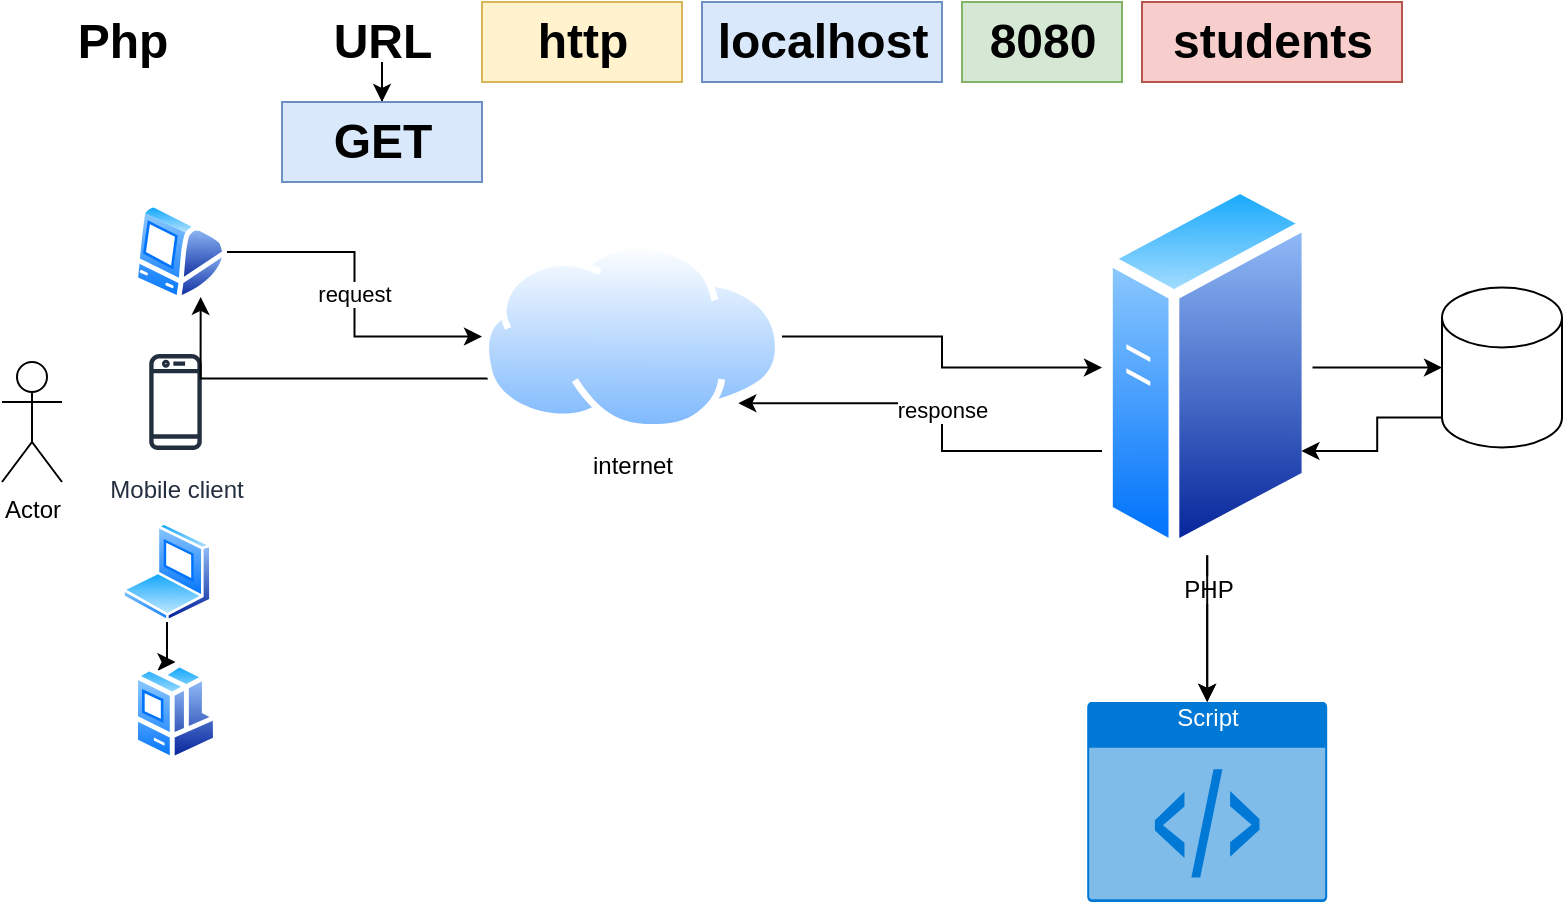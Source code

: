 <mxfile version="24.6.4" type="device" pages="6">
  <diagram name="Pagina-1" id="W2WlsoMzkydaY5UXI9UW">
    <mxGraphModel dx="893" dy="567" grid="1" gridSize="10" guides="1" tooltips="1" connect="1" arrows="1" fold="1" page="1" pageScale="1" pageWidth="827" pageHeight="1169" math="0" shadow="0">
      <root>
        <mxCell id="0" />
        <mxCell id="1" parent="0" />
        <mxCell id="q_Z_n0qWOUpQf6vzp3yS-1" value="Php" style="text;strokeColor=none;fillColor=none;html=1;fontSize=24;fontStyle=1;verticalAlign=middle;align=center;" parent="1" vertex="1">
          <mxGeometry x="20" y="10" width="100" height="40" as="geometry" />
        </mxCell>
        <mxCell id="JJIHgTKQ2a55WgCsAhha-8" value="request" style="edgeStyle=orthogonalEdgeStyle;rounded=0;orthogonalLoop=1;jettySize=auto;html=1;exitX=1;exitY=0.5;exitDx=0;exitDy=0;" parent="1" source="q_Z_n0qWOUpQf6vzp3yS-2" target="JJIHgTKQ2a55WgCsAhha-7" edge="1">
          <mxGeometry relative="1" as="geometry" />
        </mxCell>
        <mxCell id="q_Z_n0qWOUpQf6vzp3yS-2" value="" style="image;aspect=fixed;perimeter=ellipsePerimeter;html=1;align=center;shadow=0;dashed=0;spacingTop=3;image=img/lib/active_directory/mac_client.svg;" parent="1" vertex="1">
          <mxGeometry x="75.5" y="110" width="47" height="50" as="geometry" />
        </mxCell>
        <mxCell id="JJIHgTKQ2a55WgCsAhha-1" value="Mobile client" style="sketch=0;outlineConnect=0;fontColor=#232F3E;gradientColor=none;strokeColor=#232F3E;fillColor=#ffffff;dashed=0;verticalLabelPosition=bottom;verticalAlign=top;align=center;html=1;fontSize=12;fontStyle=0;aspect=fixed;shape=mxgraph.aws4.resourceIcon;resIcon=mxgraph.aws4.mobile_client;" parent="1" vertex="1">
          <mxGeometry x="66.75" y="180" width="60" height="60" as="geometry" />
        </mxCell>
        <mxCell id="T2Y2fOaXwYkm9QYUBsGF-1" value="" style="edgeStyle=orthogonalEdgeStyle;rounded=0;orthogonalLoop=1;jettySize=auto;html=1;" edge="1" parent="1" source="JJIHgTKQ2a55WgCsAhha-2" target="JJIHgTKQ2a55WgCsAhha-3">
          <mxGeometry relative="1" as="geometry" />
        </mxCell>
        <mxCell id="JJIHgTKQ2a55WgCsAhha-2" value="" style="image;aspect=fixed;perimeter=ellipsePerimeter;html=1;align=center;shadow=0;dashed=0;spacingTop=3;image=img/lib/active_directory/laptop_client.svg;" parent="1" vertex="1">
          <mxGeometry x="70" y="270" width="45" height="50" as="geometry" />
        </mxCell>
        <mxCell id="JJIHgTKQ2a55WgCsAhha-3" value="" style="image;aspect=fixed;perimeter=ellipsePerimeter;html=1;align=center;shadow=0;dashed=0;spacingTop=3;image=img/lib/active_directory/workstation_client.svg;" parent="1" vertex="1">
          <mxGeometry x="75.5" y="340" width="42.5" height="50" as="geometry" />
        </mxCell>
        <mxCell id="JJIHgTKQ2a55WgCsAhha-4" value="Actor" style="shape=umlActor;verticalLabelPosition=bottom;verticalAlign=top;html=1;outlineConnect=0;" parent="1" vertex="1">
          <mxGeometry x="10" y="190" width="30" height="60" as="geometry" />
        </mxCell>
        <mxCell id="JJIHgTKQ2a55WgCsAhha-15" value="" style="edgeStyle=orthogonalEdgeStyle;rounded=0;orthogonalLoop=1;jettySize=auto;html=1;" parent="1" source="JJIHgTKQ2a55WgCsAhha-5" target="JJIHgTKQ2a55WgCsAhha-14" edge="1">
          <mxGeometry relative="1" as="geometry" />
        </mxCell>
        <mxCell id="JJIHgTKQ2a55WgCsAhha-5" value="URL" style="text;strokeColor=none;fillColor=none;html=1;fontSize=24;fontStyle=1;verticalAlign=middle;align=center;" parent="1" vertex="1">
          <mxGeometry x="150" y="10" width="100" height="40" as="geometry" />
        </mxCell>
        <mxCell id="JJIHgTKQ2a55WgCsAhha-17" value="" style="edgeStyle=orthogonalEdgeStyle;rounded=0;orthogonalLoop=1;jettySize=auto;html=1;" parent="1" source="JJIHgTKQ2a55WgCsAhha-6" target="JJIHgTKQ2a55WgCsAhha-16" edge="1">
          <mxGeometry relative="1" as="geometry" />
        </mxCell>
        <mxCell id="JJIHgTKQ2a55WgCsAhha-21" value="response" style="edgeStyle=orthogonalEdgeStyle;rounded=0;orthogonalLoop=1;jettySize=auto;html=1;exitX=0;exitY=0.75;exitDx=0;exitDy=0;entryX=1;entryY=1;entryDx=0;entryDy=0;" parent="1" source="JJIHgTKQ2a55WgCsAhha-6" target="JJIHgTKQ2a55WgCsAhha-7" edge="1">
          <mxGeometry relative="1" as="geometry" />
        </mxCell>
        <mxCell id="JJIHgTKQ2a55WgCsAhha-23" value="" style="edgeStyle=orthogonalEdgeStyle;rounded=0;orthogonalLoop=1;jettySize=auto;html=1;" parent="1" source="JJIHgTKQ2a55WgCsAhha-6" target="JJIHgTKQ2a55WgCsAhha-19" edge="1">
          <mxGeometry relative="1" as="geometry" />
        </mxCell>
        <mxCell id="JJIHgTKQ2a55WgCsAhha-6" value="PHP" style="image;aspect=fixed;perimeter=ellipsePerimeter;html=1;align=center;shadow=0;dashed=0;spacingTop=3;image=img/lib/active_directory/generic_server.svg;" parent="1" vertex="1">
          <mxGeometry x="560" y="98.82" width="105.2" height="187.86" as="geometry" />
        </mxCell>
        <mxCell id="JJIHgTKQ2a55WgCsAhha-9" style="edgeStyle=orthogonalEdgeStyle;rounded=0;orthogonalLoop=1;jettySize=auto;html=1;exitX=1;exitY=0.5;exitDx=0;exitDy=0;" parent="1" source="JJIHgTKQ2a55WgCsAhha-7" target="JJIHgTKQ2a55WgCsAhha-6" edge="1">
          <mxGeometry relative="1" as="geometry" />
        </mxCell>
        <mxCell id="JJIHgTKQ2a55WgCsAhha-22" style="edgeStyle=orthogonalEdgeStyle;rounded=0;orthogonalLoop=1;jettySize=auto;html=1;exitX=0;exitY=0.75;exitDx=0;exitDy=0;entryX=0.75;entryY=1;entryDx=0;entryDy=0;" parent="1" source="JJIHgTKQ2a55WgCsAhha-7" target="q_Z_n0qWOUpQf6vzp3yS-2" edge="1">
          <mxGeometry relative="1" as="geometry">
            <Array as="points">
              <mxPoint x="109" y="198" />
            </Array>
          </mxGeometry>
        </mxCell>
        <mxCell id="JJIHgTKQ2a55WgCsAhha-7" value="internet" style="image;aspect=fixed;perimeter=ellipsePerimeter;html=1;align=center;shadow=0;dashed=0;spacingTop=3;image=img/lib/active_directory/internet_cloud.svg;" parent="1" vertex="1">
          <mxGeometry x="250" y="130" width="150" height="94.5" as="geometry" />
        </mxCell>
        <mxCell id="JJIHgTKQ2a55WgCsAhha-10" value="http" style="text;strokeColor=#d6b656;fillColor=#fff2cc;html=1;fontSize=24;fontStyle=1;verticalAlign=middle;align=center;" parent="1" vertex="1">
          <mxGeometry x="250" y="10" width="100" height="40" as="geometry" />
        </mxCell>
        <mxCell id="JJIHgTKQ2a55WgCsAhha-11" value="localhost" style="text;strokeColor=#6c8ebf;fillColor=#dae8fc;html=1;fontSize=24;fontStyle=1;verticalAlign=middle;align=center;" parent="1" vertex="1">
          <mxGeometry x="360" y="10" width="120" height="40" as="geometry" />
        </mxCell>
        <mxCell id="JJIHgTKQ2a55WgCsAhha-12" value="8080" style="text;strokeColor=#82b366;fillColor=#d5e8d4;html=1;fontSize=24;fontStyle=1;verticalAlign=middle;align=center;" parent="1" vertex="1">
          <mxGeometry x="490" y="10" width="80" height="40" as="geometry" />
        </mxCell>
        <mxCell id="JJIHgTKQ2a55WgCsAhha-13" value="students" style="text;strokeColor=#b85450;fillColor=#f8cecc;html=1;fontSize=24;fontStyle=1;verticalAlign=middle;align=center;" parent="1" vertex="1">
          <mxGeometry x="580" y="10" width="130" height="40" as="geometry" />
        </mxCell>
        <mxCell id="JJIHgTKQ2a55WgCsAhha-14" value="GET" style="text;strokeColor=#6c8ebf;fillColor=#dae8fc;html=1;fontSize=24;fontStyle=1;verticalAlign=middle;align=center;" parent="1" vertex="1">
          <mxGeometry x="150" y="60" width="100" height="40" as="geometry" />
        </mxCell>
        <mxCell id="JJIHgTKQ2a55WgCsAhha-18" style="edgeStyle=orthogonalEdgeStyle;rounded=0;orthogonalLoop=1;jettySize=auto;html=1;exitX=0;exitY=1;exitDx=0;exitDy=-15;exitPerimeter=0;entryX=1;entryY=0.75;entryDx=0;entryDy=0;" parent="1" source="JJIHgTKQ2a55WgCsAhha-16" target="JJIHgTKQ2a55WgCsAhha-6" edge="1">
          <mxGeometry relative="1" as="geometry" />
        </mxCell>
        <mxCell id="JJIHgTKQ2a55WgCsAhha-16" value="" style="shape=cylinder3;whiteSpace=wrap;html=1;boundedLbl=1;backgroundOutline=1;size=15;" parent="1" vertex="1">
          <mxGeometry x="730" y="152.75" width="60" height="80" as="geometry" />
        </mxCell>
        <mxCell id="JJIHgTKQ2a55WgCsAhha-19" value="Script" style="html=1;whiteSpace=wrap;strokeColor=none;fillColor=#0079D6;labelPosition=center;verticalLabelPosition=middle;verticalAlign=top;align=center;fontSize=12;outlineConnect=0;spacingTop=-6;fontColor=#FFFFFF;sketch=0;shape=mxgraph.sitemap.script;" parent="1" vertex="1">
          <mxGeometry x="552.6" y="360" width="120" height="100" as="geometry" />
        </mxCell>
        <mxCell id="JJIHgTKQ2a55WgCsAhha-20" style="edgeStyle=orthogonalEdgeStyle;rounded=0;orthogonalLoop=1;jettySize=auto;html=1;exitX=0.5;exitY=1;exitDx=0;exitDy=0;entryX=0.5;entryY=0;entryDx=0;entryDy=0;entryPerimeter=0;" parent="1" source="JJIHgTKQ2a55WgCsAhha-6" target="JJIHgTKQ2a55WgCsAhha-19" edge="1">
          <mxGeometry relative="1" as="geometry" />
        </mxCell>
      </root>
    </mxGraphModel>
  </diagram>
  <diagram id="BW7lw_DXD2i6I40ypj0Y" name="Pagina-2">
    <mxGraphModel dx="1082" dy="567" grid="1" gridSize="10" guides="1" tooltips="1" connect="1" arrows="1" fold="1" page="1" pageScale="1" pageWidth="827" pageHeight="1169" math="0" shadow="0">
      <root>
        <mxCell id="0" />
        <mxCell id="1" parent="0" />
        <mxCell id="0cI7kT1DUNUN-Z2Sh0JF-1" value="" style="rounded=0;whiteSpace=wrap;html=1;" vertex="1" parent="1">
          <mxGeometry x="260" y="90" width="200" height="330" as="geometry" />
        </mxCell>
        <mxCell id="0cI7kT1DUNUN-Z2Sh0JF-2" value="index.php" style="text;strokeColor=none;fillColor=none;html=1;fontSize=24;fontStyle=1;verticalAlign=middle;align=center;" vertex="1" parent="1">
          <mxGeometry x="270" y="50" width="100" height="40" as="geometry" />
        </mxCell>
        <mxCell id="0cI7kT1DUNUN-Z2Sh0JF-3" value="header.php" style="rounded=0;whiteSpace=wrap;html=1;fillColor=#fff2cc;strokeColor=#d6b656;" vertex="1" parent="1">
          <mxGeometry x="270" y="100" width="180" height="60" as="geometry" />
        </mxCell>
        <mxCell id="0cI7kT1DUNUN-Z2Sh0JF-4" value="footer.php" style="rounded=0;whiteSpace=wrap;html=1;fillColor=#f8cecc;strokeColor=#b85450;" vertex="1" parent="1">
          <mxGeometry x="270" y="340" width="180" height="60" as="geometry" />
        </mxCell>
        <mxCell id="0cI7kT1DUNUN-Z2Sh0JF-5" value="menu.php" style="rounded=0;whiteSpace=wrap;html=1;fillColor=#e1d5e7;strokeColor=#9673a6;" vertex="1" parent="1">
          <mxGeometry x="270" y="170" width="180" height="30" as="geometry" />
        </mxCell>
        <mxCell id="0cI7kT1DUNUN-Z2Sh0JF-6" value="content.php" style="rounded=0;whiteSpace=wrap;html=1;fillColor=#d5e8d4;strokeColor=#82b366;" vertex="1" parent="1">
          <mxGeometry x="270" y="210" width="180" height="120" as="geometry" />
        </mxCell>
        <mxCell id="0cI7kT1DUNUN-Z2Sh0JF-7" value="side.php" style="rounded=0;whiteSpace=wrap;html=1;fillColor=#f8cecc;strokeColor=#b85450;" vertex="1" parent="1">
          <mxGeometry x="275" y="220" width="45" height="90" as="geometry" />
        </mxCell>
        <mxCell id="0cI7kT1DUNUN-Z2Sh0JF-8" value="page.php" style="rounded=0;whiteSpace=wrap;html=1;fillColor=#f8cecc;strokeColor=#b85450;" vertex="1" parent="1">
          <mxGeometry x="339" y="220" width="101" height="40" as="geometry" />
        </mxCell>
      </root>
    </mxGraphModel>
  </diagram>
  <diagram id="wkJV-5KEFiPR-qv-nhZo" name="Pagina-3">
    <mxGraphModel dx="893" dy="567" grid="1" gridSize="10" guides="1" tooltips="1" connect="1" arrows="1" fold="1" page="1" pageScale="1" pageWidth="827" pageHeight="1169" math="0" shadow="0">
      <root>
        <mxCell id="0" />
        <mxCell id="1" parent="0" />
        <mxCell id="30kHLgqN8U9FkPlxz_FP-1" value="" style="endArrow=classic;html=1;rounded=0;" edge="1" parent="1">
          <mxGeometry width="50" height="50" relative="1" as="geometry">
            <mxPoint x="200" y="400" as="sourcePoint" />
            <mxPoint x="200" y="80" as="targetPoint" />
          </mxGeometry>
        </mxCell>
        <mxCell id="30kHLgqN8U9FkPlxz_FP-2" value="" style="endArrow=classic;html=1;rounded=0;" edge="1" parent="1">
          <mxGeometry width="50" height="50" relative="1" as="geometry">
            <mxPoint x="160" y="360" as="sourcePoint" />
            <mxPoint x="760" y="360" as="targetPoint" />
          </mxGeometry>
        </mxCell>
        <mxCell id="30kHLgqN8U9FkPlxz_FP-3" value="" style="endArrow=none;html=1;rounded=0;" edge="1" parent="1">
          <mxGeometry width="50" height="50" relative="1" as="geometry">
            <mxPoint x="280" y="320" as="sourcePoint" />
            <mxPoint x="440" y="320" as="targetPoint" />
          </mxGeometry>
        </mxCell>
        <mxCell id="30kHLgqN8U9FkPlxz_FP-5" value="a(2,1)" style="text;html=1;align=center;verticalAlign=middle;whiteSpace=wrap;rounded=0;" vertex="1" parent="1">
          <mxGeometry x="250" y="320" width="60" height="30" as="geometry" />
        </mxCell>
        <mxCell id="30kHLgqN8U9FkPlxz_FP-6" value="b(6,1)" style="text;html=1;align=center;verticalAlign=middle;whiteSpace=wrap;rounded=0;" vertex="1" parent="1">
          <mxGeometry x="414" y="320" width="60" height="30" as="geometry" />
        </mxCell>
        <mxCell id="30kHLgqN8U9FkPlxz_FP-7" value="" style="endArrow=none;html=1;rounded=0;" edge="1" parent="1">
          <mxGeometry width="50" height="50" relative="1" as="geometry">
            <mxPoint x="280" y="320" as="sourcePoint" />
            <mxPoint x="280" y="200" as="targetPoint" />
          </mxGeometry>
        </mxCell>
        <mxCell id="30kHLgqN8U9FkPlxz_FP-8" value="c(2,4)" style="text;html=1;align=center;verticalAlign=middle;whiteSpace=wrap;rounded=0;" vertex="1" parent="1">
          <mxGeometry x="250" y="160" width="60" height="30" as="geometry" />
        </mxCell>
        <mxCell id="30kHLgqN8U9FkPlxz_FP-9" value="" style="endArrow=none;html=1;rounded=0;entryX=0.5;entryY=0;entryDx=0;entryDy=0;" edge="1" parent="1" target="30kHLgqN8U9FkPlxz_FP-6">
          <mxGeometry width="50" height="50" relative="1" as="geometry">
            <mxPoint x="280" y="200" as="sourcePoint" />
            <mxPoint x="440" y="270" as="targetPoint" />
          </mxGeometry>
        </mxCell>
        <mxCell id="30kHLgqN8U9FkPlxz_FP-10" value="" style="whiteSpace=wrap;html=1;aspect=fixed;fillColor=#e1d5e7;strokeColor=#9673a6;" vertex="1" parent="1">
          <mxGeometry x="260" y="400" width="160" height="160" as="geometry" />
        </mxCell>
        <mxCell id="30kHLgqN8U9FkPlxz_FP-11" value="" style="whiteSpace=wrap;html=1;aspect=fixed;fillColor=#dae8fc;strokeColor=#6c8ebf;" vertex="1" parent="1">
          <mxGeometry x="30" y="190" width="120" height="120" as="geometry" />
        </mxCell>
        <mxCell id="30kHLgqN8U9FkPlxz_FP-12" value="" style="whiteSpace=wrap;html=1;aspect=fixed;rotation=36;fillColor=#f8cecc;strokeColor=#b85450;" vertex="1" parent="1">
          <mxGeometry x="474" y="40" width="197.5" height="197.5" as="geometry" />
        </mxCell>
      </root>
    </mxGraphModel>
  </diagram>
  <diagram id="dFqT27IzGZBl-jmFceq1" name="Pagina-4">
    <mxGraphModel dx="1257" dy="789" grid="1" gridSize="10" guides="1" tooltips="1" connect="1" arrows="1" fold="1" page="1" pageScale="1" pageWidth="827" pageHeight="1169" math="0" shadow="0">
      <root>
        <mxCell id="0" />
        <mxCell id="1" parent="0" />
        <mxCell id="l64H7E4E-xwvf3J5wdEs-1" value="" style="shape=cylinder3;whiteSpace=wrap;html=1;boundedLbl=1;backgroundOutline=1;size=15;" vertex="1" parent="1">
          <mxGeometry x="50" y="30" width="60" height="80" as="geometry" />
        </mxCell>
        <mxCell id="l64H7E4E-xwvf3J5wdEs-2" value="canzoni" style="shape=table;startSize=30;container=1;collapsible=1;childLayout=tableLayout;fixedRows=1;rowLines=0;fontStyle=1;align=center;resizeLast=1;html=1;" vertex="1" parent="1">
          <mxGeometry x="10" y="140" width="140" height="120" as="geometry" />
        </mxCell>
        <mxCell id="l64H7E4E-xwvf3J5wdEs-3" value="" style="shape=tableRow;horizontal=0;startSize=0;swimlaneHead=0;swimlaneBody=0;fillColor=none;collapsible=0;dropTarget=0;points=[[0,0.5],[1,0.5]];portConstraint=eastwest;top=0;left=0;right=0;bottom=1;" vertex="1" parent="l64H7E4E-xwvf3J5wdEs-2">
          <mxGeometry y="30" width="140" height="30" as="geometry" />
        </mxCell>
        <mxCell id="l64H7E4E-xwvf3J5wdEs-4" value="PK" style="shape=partialRectangle;connectable=0;fillColor=none;top=0;left=0;bottom=0;right=0;fontStyle=1;overflow=hidden;whiteSpace=wrap;html=1;" vertex="1" parent="l64H7E4E-xwvf3J5wdEs-3">
          <mxGeometry width="30" height="30" as="geometry">
            <mxRectangle width="30" height="30" as="alternateBounds" />
          </mxGeometry>
        </mxCell>
        <mxCell id="l64H7E4E-xwvf3J5wdEs-5" value="id" style="shape=partialRectangle;connectable=0;fillColor=none;top=0;left=0;bottom=0;right=0;align=left;spacingLeft=6;fontStyle=5;overflow=hidden;whiteSpace=wrap;html=1;" vertex="1" parent="l64H7E4E-xwvf3J5wdEs-3">
          <mxGeometry x="30" width="110" height="30" as="geometry">
            <mxRectangle width="110" height="30" as="alternateBounds" />
          </mxGeometry>
        </mxCell>
        <mxCell id="l64H7E4E-xwvf3J5wdEs-6" value="" style="shape=tableRow;horizontal=0;startSize=0;swimlaneHead=0;swimlaneBody=0;fillColor=none;collapsible=0;dropTarget=0;points=[[0,0.5],[1,0.5]];portConstraint=eastwest;top=0;left=0;right=0;bottom=0;" vertex="1" parent="l64H7E4E-xwvf3J5wdEs-2">
          <mxGeometry y="60" width="140" height="30" as="geometry" />
        </mxCell>
        <mxCell id="l64H7E4E-xwvf3J5wdEs-7" value="" style="shape=partialRectangle;connectable=0;fillColor=none;top=0;left=0;bottom=0;right=0;editable=1;overflow=hidden;whiteSpace=wrap;html=1;" vertex="1" parent="l64H7E4E-xwvf3J5wdEs-6">
          <mxGeometry width="30" height="30" as="geometry">
            <mxRectangle width="30" height="30" as="alternateBounds" />
          </mxGeometry>
        </mxCell>
        <mxCell id="l64H7E4E-xwvf3J5wdEs-8" value="titolo" style="shape=partialRectangle;connectable=0;fillColor=none;top=0;left=0;bottom=0;right=0;align=left;spacingLeft=6;overflow=hidden;whiteSpace=wrap;html=1;" vertex="1" parent="l64H7E4E-xwvf3J5wdEs-6">
          <mxGeometry x="30" width="110" height="30" as="geometry">
            <mxRectangle width="110" height="30" as="alternateBounds" />
          </mxGeometry>
        </mxCell>
        <mxCell id="l64H7E4E-xwvf3J5wdEs-9" value="" style="shape=tableRow;horizontal=0;startSize=0;swimlaneHead=0;swimlaneBody=0;fillColor=none;collapsible=0;dropTarget=0;points=[[0,0.5],[1,0.5]];portConstraint=eastwest;top=0;left=0;right=0;bottom=0;" vertex="1" parent="l64H7E4E-xwvf3J5wdEs-2">
          <mxGeometry y="90" width="140" height="30" as="geometry" />
        </mxCell>
        <mxCell id="l64H7E4E-xwvf3J5wdEs-10" value="" style="shape=partialRectangle;connectable=0;fillColor=none;top=0;left=0;bottom=0;right=0;editable=1;overflow=hidden;whiteSpace=wrap;html=1;" vertex="1" parent="l64H7E4E-xwvf3J5wdEs-9">
          <mxGeometry width="30" height="30" as="geometry">
            <mxRectangle width="30" height="30" as="alternateBounds" />
          </mxGeometry>
        </mxCell>
        <mxCell id="l64H7E4E-xwvf3J5wdEs-11" value="cantante" style="shape=partialRectangle;connectable=0;fillColor=none;top=0;left=0;bottom=0;right=0;align=left;spacingLeft=6;overflow=hidden;whiteSpace=wrap;html=1;" vertex="1" parent="l64H7E4E-xwvf3J5wdEs-9">
          <mxGeometry x="30" width="110" height="30" as="geometry">
            <mxRectangle width="110" height="30" as="alternateBounds" />
          </mxGeometry>
        </mxCell>
        <mxCell id="l64H7E4E-xwvf3J5wdEs-15" value="canzoni.csv" style="whiteSpace=wrap;html=1;shape=mxgraph.basic.document" vertex="1" parent="1">
          <mxGeometry x="30" y="320" width="100" height="100" as="geometry" />
        </mxCell>
        <mxCell id="l64H7E4E-xwvf3J5wdEs-20" style="edgeStyle=orthogonalEdgeStyle;rounded=0;orthogonalLoop=1;jettySize=auto;html=1;exitX=0;exitY=0.5;exitDx=0;exitDy=0;exitPerimeter=0;" edge="1" parent="1" source="l64H7E4E-xwvf3J5wdEs-18" target="l64H7E4E-xwvf3J5wdEs-1">
          <mxGeometry relative="1" as="geometry" />
        </mxCell>
        <mxCell id="l64H7E4E-xwvf3J5wdEs-18" value="" style="outlineConnect=0;dashed=0;verticalLabelPosition=bottom;verticalAlign=top;align=center;html=1;shape=mxgraph.aws3.piop;fillColor=#2E73B8;gradientColor=none;" vertex="1" parent="1">
          <mxGeometry x="360" y="38.5" width="60" height="63" as="geometry" />
        </mxCell>
        <mxCell id="l64H7E4E-xwvf3J5wdEs-21" style="edgeStyle=orthogonalEdgeStyle;rounded=0;orthogonalLoop=1;jettySize=auto;html=1;exitX=0.05;exitY=0.95;exitDx=0;exitDy=0;exitPerimeter=0;entryX=1;entryY=0.5;entryDx=0;entryDy=0;entryPerimeter=0;" edge="1" parent="1" source="l64H7E4E-xwvf3J5wdEs-18" target="l64H7E4E-xwvf3J5wdEs-15">
          <mxGeometry relative="1" as="geometry" />
        </mxCell>
        <mxCell id="l64H7E4E-xwvf3J5wdEs-22" value="data model" style="text;html=1;align=center;verticalAlign=middle;whiteSpace=wrap;rounded=0;fillColor=#f8cecc;strokeColor=#b85450;" vertex="1" parent="1">
          <mxGeometry x="40" y="460" width="80" height="30" as="geometry" />
        </mxCell>
        <mxCell id="l64H7E4E-xwvf3J5wdEs-23" value="Canzone" style="swimlane;fontStyle=1;align=center;verticalAlign=top;childLayout=stackLayout;horizontal=1;startSize=26;horizontalStack=0;resizeParent=1;resizeParentMax=0;resizeLast=0;collapsible=1;marginBottom=0;whiteSpace=wrap;html=1;" vertex="1" parent="1">
          <mxGeometry x="300" y="136" width="160" height="138" as="geometry" />
        </mxCell>
        <mxCell id="l64H7E4E-xwvf3J5wdEs-24" value="- id: int" style="text;strokeColor=none;fillColor=none;align=left;verticalAlign=top;spacingLeft=4;spacingRight=4;overflow=hidden;rotatable=0;points=[[0,0.5],[1,0.5]];portConstraint=eastwest;whiteSpace=wrap;html=1;" vertex="1" parent="l64H7E4E-xwvf3J5wdEs-23">
          <mxGeometry y="26" width="160" height="26" as="geometry" />
        </mxCell>
        <mxCell id="l64H7E4E-xwvf3J5wdEs-29" value="- titolo: String" style="text;strokeColor=none;fillColor=none;align=left;verticalAlign=top;spacingLeft=4;spacingRight=4;overflow=hidden;rotatable=0;points=[[0,0.5],[1,0.5]];portConstraint=eastwest;whiteSpace=wrap;html=1;" vertex="1" parent="l64H7E4E-xwvf3J5wdEs-23">
          <mxGeometry y="52" width="160" height="26" as="geometry" />
        </mxCell>
        <mxCell id="l64H7E4E-xwvf3J5wdEs-28" value="- cantante: String" style="text;strokeColor=none;fillColor=none;align=left;verticalAlign=top;spacingLeft=4;spacingRight=4;overflow=hidden;rotatable=0;points=[[0,0.5],[1,0.5]];portConstraint=eastwest;whiteSpace=wrap;html=1;" vertex="1" parent="l64H7E4E-xwvf3J5wdEs-23">
          <mxGeometry y="78" width="160" height="26" as="geometry" />
        </mxCell>
        <mxCell id="l64H7E4E-xwvf3J5wdEs-25" value="" style="line;strokeWidth=1;fillColor=none;align=left;verticalAlign=middle;spacingTop=-1;spacingLeft=3;spacingRight=3;rotatable=0;labelPosition=right;points=[];portConstraint=eastwest;strokeColor=inherit;" vertex="1" parent="l64H7E4E-xwvf3J5wdEs-23">
          <mxGeometry y="104" width="160" height="8" as="geometry" />
        </mxCell>
        <mxCell id="l64H7E4E-xwvf3J5wdEs-26" value="+ getters, setters, toString" style="text;strokeColor=none;fillColor=none;align=left;verticalAlign=top;spacingLeft=4;spacingRight=4;overflow=hidden;rotatable=0;points=[[0,0.5],[1,0.5]];portConstraint=eastwest;whiteSpace=wrap;html=1;" vertex="1" parent="l64H7E4E-xwvf3J5wdEs-23">
          <mxGeometry y="112" width="160" height="26" as="geometry" />
        </mxCell>
        <mxCell id="l64H7E4E-xwvf3J5wdEs-30" style="edgeStyle=orthogonalEdgeStyle;rounded=0;orthogonalLoop=1;jettySize=auto;html=1;exitX=1;exitY=0.5;exitDx=0;exitDy=0;entryX=0.025;entryY=-0.115;entryDx=0;entryDy=0;entryPerimeter=0;startArrow=classic;startFill=1;" edge="1" parent="1" source="l64H7E4E-xwvf3J5wdEs-3" target="l64H7E4E-xwvf3J5wdEs-29">
          <mxGeometry relative="1" as="geometry" />
        </mxCell>
        <mxCell id="l64H7E4E-xwvf3J5wdEs-31" value="" style="endArrow=none;dashed=1;html=1;dashPattern=1 3;strokeWidth=2;rounded=0;" edge="1" parent="1">
          <mxGeometry width="50" height="50" relative="1" as="geometry">
            <mxPoint x="200" y="500" as="sourcePoint" />
            <mxPoint x="200" y="30" as="targetPoint" />
          </mxGeometry>
        </mxCell>
        <mxCell id="l64H7E4E-xwvf3J5wdEs-32" value="" style="endArrow=none;dashed=1;html=1;dashPattern=1 3;strokeWidth=2;rounded=0;" edge="1" parent="1">
          <mxGeometry width="50" height="50" relative="1" as="geometry">
            <mxPoint x="490" y="500" as="sourcePoint" />
            <mxPoint x="490" y="30" as="targetPoint" />
          </mxGeometry>
        </mxCell>
        <mxCell id="l64H7E4E-xwvf3J5wdEs-33" value="CanzoneController" style="swimlane;fontStyle=1;align=center;verticalAlign=top;childLayout=stackLayout;horizontal=1;startSize=26;horizontalStack=0;resizeParent=1;resizeParentMax=0;resizeLast=0;collapsible=1;marginBottom=0;whiteSpace=wrap;html=1;" vertex="1" parent="1">
          <mxGeometry x="530" y="156" width="280" height="164" as="geometry" />
        </mxCell>
        <mxCell id="l64H7E4E-xwvf3J5wdEs-34" value="- canzoni: Canzone[]" style="text;strokeColor=none;fillColor=none;align=left;verticalAlign=top;spacingLeft=4;spacingRight=4;overflow=hidden;rotatable=0;points=[[0,0.5],[1,0.5]];portConstraint=eastwest;whiteSpace=wrap;html=1;" vertex="1" parent="l64H7E4E-xwvf3J5wdEs-33">
          <mxGeometry y="26" width="280" height="26" as="geometry" />
        </mxCell>
        <mxCell id="l64H7E4E-xwvf3J5wdEs-37" value="" style="line;strokeWidth=1;fillColor=none;align=left;verticalAlign=middle;spacingTop=-1;spacingLeft=3;spacingRight=3;rotatable=0;labelPosition=right;points=[];portConstraint=eastwest;strokeColor=inherit;" vertex="1" parent="l64H7E4E-xwvf3J5wdEs-33">
          <mxGeometry y="52" width="280" height="8" as="geometry" />
        </mxCell>
        <mxCell id="l64H7E4E-xwvf3J5wdEs-38" value="+ addCanzone(Canzone): void" style="text;strokeColor=none;fillColor=none;align=left;verticalAlign=top;spacingLeft=4;spacingRight=4;overflow=hidden;rotatable=0;points=[[0,0.5],[1,0.5]];portConstraint=eastwest;whiteSpace=wrap;html=1;" vertex="1" parent="l64H7E4E-xwvf3J5wdEs-33">
          <mxGeometry y="60" width="280" height="26" as="geometry" />
        </mxCell>
        <mxCell id="l64H7E4E-xwvf3J5wdEs-40" value="+ getCanzoni(): Canzone[]" style="text;strokeColor=none;fillColor=none;align=left;verticalAlign=top;spacingLeft=4;spacingRight=4;overflow=hidden;rotatable=0;points=[[0,0.5],[1,0.5]];portConstraint=eastwest;whiteSpace=wrap;html=1;" vertex="1" parent="l64H7E4E-xwvf3J5wdEs-33">
          <mxGeometry y="86" width="280" height="26" as="geometry" />
        </mxCell>
        <mxCell id="l64H7E4E-xwvf3J5wdEs-41" value="+ getCanzoneById(int id): Canzone" style="text;strokeColor=none;fillColor=none;align=left;verticalAlign=top;spacingLeft=4;spacingRight=4;overflow=hidden;rotatable=0;points=[[0,0.5],[1,0.5]];portConstraint=eastwest;whiteSpace=wrap;html=1;" vertex="1" parent="l64H7E4E-xwvf3J5wdEs-33">
          <mxGeometry y="112" width="280" height="26" as="geometry" />
        </mxCell>
        <mxCell id="l64H7E4E-xwvf3J5wdEs-42" value="+ getCanzoneByCantante(String): Canzone[]" style="text;strokeColor=none;fillColor=none;align=left;verticalAlign=top;spacingLeft=4;spacingRight=4;overflow=hidden;rotatable=0;points=[[0,0.5],[1,0.5]];portConstraint=eastwest;whiteSpace=wrap;html=1;" vertex="1" parent="l64H7E4E-xwvf3J5wdEs-33">
          <mxGeometry y="138" width="280" height="26" as="geometry" />
        </mxCell>
        <mxCell id="l64H7E4E-xwvf3J5wdEs-39" style="edgeStyle=orthogonalEdgeStyle;rounded=0;orthogonalLoop=1;jettySize=auto;html=1;exitX=1;exitY=0.5;exitDx=0;exitDy=0;entryX=0;entryY=0.5;entryDx=0;entryDy=0;endArrow=diamond;endFill=0;" edge="1" parent="1" source="l64H7E4E-xwvf3J5wdEs-29" target="l64H7E4E-xwvf3J5wdEs-34">
          <mxGeometry relative="1" as="geometry" />
        </mxCell>
        <mxCell id="l64H7E4E-xwvf3J5wdEs-44" value="" style="strokeWidth=1;shadow=0;dashed=0;align=center;html=1;shape=mxgraph.mockup.containers.browserWindow;rSize=0;strokeColor=#666666;strokeColor2=#008cff;strokeColor3=#c4c4c4;mainText=,;recursiveResize=0;" vertex="1" parent="1">
          <mxGeometry x="430" y="640" width="355" height="240" as="geometry" />
        </mxCell>
        <mxCell id="l64H7E4E-xwvf3J5wdEs-45" value="Page 1" style="strokeWidth=1;shadow=0;dashed=0;align=center;html=1;shape=mxgraph.mockup.containers.anchor;fontSize=17;fontColor=#666666;align=left;whiteSpace=wrap;" vertex="1" parent="l64H7E4E-xwvf3J5wdEs-44">
          <mxGeometry x="60" y="12" width="110" height="26" as="geometry" />
        </mxCell>
        <mxCell id="l64H7E4E-xwvf3J5wdEs-46" value="https://www.draw.io" style="strokeWidth=1;shadow=0;dashed=0;align=center;html=1;shape=mxgraph.mockup.containers.anchor;rSize=0;fontSize=17;fontColor=#666666;align=left;" vertex="1" parent="l64H7E4E-xwvf3J5wdEs-44">
          <mxGeometry x="130" y="60" width="250" height="26" as="geometry" />
        </mxCell>
        <mxCell id="l64H7E4E-xwvf3J5wdEs-47" value="Tutte le canzoni" style="html=1;shadow=0;dashed=0;shape=mxgraph.bootstrap.rrect;rSize=5;strokeColor=none;strokeWidth=1;fillColor=#0085FC;fontColor=#FFFFFF;whiteSpace=wrap;align=center;verticalAlign=middle;spacingLeft=0;fontStyle=0;fontSize=16;spacing=5;" vertex="1" parent="l64H7E4E-xwvf3J5wdEs-44">
          <mxGeometry x="10" y="120" width="170" height="40" as="geometry" />
        </mxCell>
        <mxCell id="l64H7E4E-xwvf3J5wdEs-48" value="" style="image;aspect=fixed;perimeter=ellipsePerimeter;html=1;align=center;shadow=0;dashed=0;spacingTop=3;image=img/lib/active_directory/laptop_client.svg;" vertex="1" parent="1">
          <mxGeometry x="110" y="640" width="189" height="210" as="geometry" />
        </mxCell>
        <mxCell id="l64H7E4E-xwvf3J5wdEs-49" style="edgeStyle=orthogonalEdgeStyle;rounded=0;orthogonalLoop=1;jettySize=auto;html=1;exitX=1;exitY=0.5;exitDx=0;exitDy=0;entryX=0.001;entryY=0.432;entryDx=0;entryDy=0;entryPerimeter=0;" edge="1" parent="1" source="l64H7E4E-xwvf3J5wdEs-48" target="l64H7E4E-xwvf3J5wdEs-44">
          <mxGeometry relative="1" as="geometry" />
        </mxCell>
        <mxCell id="l64H7E4E-xwvf3J5wdEs-51" style="edgeStyle=orthogonalEdgeStyle;rounded=0;orthogonalLoop=1;jettySize=auto;html=1;exitX=0.75;exitY=1;exitDx=0;exitDy=0;startArrow=classic;startFill=1;" edge="1" parent="1" source="l64H7E4E-xwvf3J5wdEs-50" target="l64H7E4E-xwvf3J5wdEs-44">
          <mxGeometry relative="1" as="geometry" />
        </mxCell>
        <mxCell id="l64H7E4E-xwvf3J5wdEs-50" value="" style="image;aspect=fixed;perimeter=ellipsePerimeter;html=1;align=center;shadow=0;dashed=0;spacingTop=3;image=img/lib/active_directory/generic_server.svg;" vertex="1" parent="1">
          <mxGeometry x="320" y="420" width="88" height="157.14" as="geometry" />
        </mxCell>
        <mxCell id="l64H7E4E-xwvf3J5wdEs-52" value="" style="strokeWidth=1;shadow=0;dashed=0;align=center;html=1;shape=mxgraph.mockup.containers.browserWindow;rSize=0;strokeColor=#666666;strokeColor2=#008cff;strokeColor3=#c4c4c4;mainText=,;recursiveResize=0;" vertex="1" parent="1">
          <mxGeometry x="430" y="920" width="355" height="300" as="geometry" />
        </mxCell>
        <mxCell id="l64H7E4E-xwvf3J5wdEs-53" value="Page 1" style="strokeWidth=1;shadow=0;dashed=0;align=center;html=1;shape=mxgraph.mockup.containers.anchor;fontSize=17;fontColor=#666666;align=left;whiteSpace=wrap;" vertex="1" parent="l64H7E4E-xwvf3J5wdEs-52">
          <mxGeometry x="60" y="12" width="110" height="26" as="geometry" />
        </mxCell>
        <mxCell id="l64H7E4E-xwvf3J5wdEs-54" value="https://www.draw.io" style="strokeWidth=1;shadow=0;dashed=0;align=center;html=1;shape=mxgraph.mockup.containers.anchor;rSize=0;fontSize=17;fontColor=#666666;align=left;" vertex="1" parent="l64H7E4E-xwvf3J5wdEs-52">
          <mxGeometry x="130" y="60" width="250" height="26" as="geometry" />
        </mxCell>
        <mxCell id="l64H7E4E-xwvf3J5wdEs-56" value="Assets" style="childLayout=tableLayout;recursiveResize=0;strokeColor=#98bf21;fillColor=#A7C942;shadow=1;" vertex="1" parent="l64H7E4E-xwvf3J5wdEs-52">
          <mxGeometry x="37.5" y="120" width="280" height="160" as="geometry" />
        </mxCell>
        <mxCell id="l64H7E4E-xwvf3J5wdEs-57" style="shape=tableRow;horizontal=0;startSize=0;swimlaneHead=0;swimlaneBody=0;top=0;left=0;bottom=0;right=0;dropTarget=0;collapsible=0;recursiveResize=0;expand=0;fontStyle=0;strokeColor=inherit;fillColor=#ffffff;" vertex="1" parent="l64H7E4E-xwvf3J5wdEs-56">
          <mxGeometry width="280" height="33" as="geometry" />
        </mxCell>
        <mxCell id="l64H7E4E-xwvf3J5wdEs-58" value="Title 1" style="connectable=0;recursiveResize=0;strokeColor=inherit;fillColor=#A7C942;align=center;fontStyle=1;fontColor=#FFFFFF;html=1;" vertex="1" parent="l64H7E4E-xwvf3J5wdEs-57">
          <mxGeometry width="93" height="33" as="geometry">
            <mxRectangle width="93" height="33" as="alternateBounds" />
          </mxGeometry>
        </mxCell>
        <mxCell id="l64H7E4E-xwvf3J5wdEs-59" value="Title 2" style="connectable=0;recursiveResize=0;strokeColor=inherit;fillColor=#A7C942;align=center;fontStyle=1;fontColor=#FFFFFF;html=1;" vertex="1" parent="l64H7E4E-xwvf3J5wdEs-57">
          <mxGeometry x="93" width="94" height="33" as="geometry">
            <mxRectangle width="94" height="33" as="alternateBounds" />
          </mxGeometry>
        </mxCell>
        <mxCell id="l64H7E4E-xwvf3J5wdEs-60" value="Title 3" style="connectable=0;recursiveResize=0;strokeColor=inherit;fillColor=#A7C942;align=center;fontStyle=1;fontColor=#FFFFFF;html=1;" vertex="1" parent="l64H7E4E-xwvf3J5wdEs-57">
          <mxGeometry x="187" width="93" height="33" as="geometry">
            <mxRectangle width="93" height="33" as="alternateBounds" />
          </mxGeometry>
        </mxCell>
        <mxCell id="l64H7E4E-xwvf3J5wdEs-61" value="" style="shape=tableRow;horizontal=0;startSize=0;swimlaneHead=0;swimlaneBody=0;top=0;left=0;bottom=0;right=0;dropTarget=0;collapsible=0;recursiveResize=0;expand=0;fontStyle=0;strokeColor=inherit;fillColor=#ffffff;" vertex="1" parent="l64H7E4E-xwvf3J5wdEs-56">
          <mxGeometry y="33" width="280" height="32" as="geometry" />
        </mxCell>
        <mxCell id="l64H7E4E-xwvf3J5wdEs-62" value="Value 1" style="connectable=0;recursiveResize=0;strokeColor=inherit;fillColor=inherit;align=center;whiteSpace=wrap;html=1;" vertex="1" parent="l64H7E4E-xwvf3J5wdEs-61">
          <mxGeometry width="93" height="32" as="geometry">
            <mxRectangle width="93" height="32" as="alternateBounds" />
          </mxGeometry>
        </mxCell>
        <mxCell id="l64H7E4E-xwvf3J5wdEs-63" value="Value 2" style="connectable=0;recursiveResize=0;strokeColor=inherit;fillColor=inherit;align=center;whiteSpace=wrap;html=1;" vertex="1" parent="l64H7E4E-xwvf3J5wdEs-61">
          <mxGeometry x="93" width="94" height="32" as="geometry">
            <mxRectangle width="94" height="32" as="alternateBounds" />
          </mxGeometry>
        </mxCell>
        <mxCell id="l64H7E4E-xwvf3J5wdEs-64" value="Value 3" style="connectable=0;recursiveResize=0;strokeColor=inherit;fillColor=inherit;align=center;whiteSpace=wrap;html=1;" vertex="1" parent="l64H7E4E-xwvf3J5wdEs-61">
          <mxGeometry x="187" width="93" height="32" as="geometry">
            <mxRectangle width="93" height="32" as="alternateBounds" />
          </mxGeometry>
        </mxCell>
        <mxCell id="l64H7E4E-xwvf3J5wdEs-65" value="" style="shape=tableRow;horizontal=0;startSize=0;swimlaneHead=0;swimlaneBody=0;top=0;left=0;bottom=0;right=0;dropTarget=0;collapsible=0;recursiveResize=0;expand=0;fontStyle=1;strokeColor=inherit;fillColor=#EAF2D3;" vertex="1" parent="l64H7E4E-xwvf3J5wdEs-56">
          <mxGeometry y="65" width="280" height="31" as="geometry" />
        </mxCell>
        <mxCell id="l64H7E4E-xwvf3J5wdEs-66" value="Value 4" style="connectable=0;recursiveResize=0;strokeColor=inherit;fillColor=inherit;whiteSpace=wrap;html=1;" vertex="1" parent="l64H7E4E-xwvf3J5wdEs-65">
          <mxGeometry width="93" height="31" as="geometry">
            <mxRectangle width="93" height="31" as="alternateBounds" />
          </mxGeometry>
        </mxCell>
        <mxCell id="l64H7E4E-xwvf3J5wdEs-67" value="Value 5" style="connectable=0;recursiveResize=0;strokeColor=inherit;fillColor=inherit;whiteSpace=wrap;html=1;" vertex="1" parent="l64H7E4E-xwvf3J5wdEs-65">
          <mxGeometry x="93" width="94" height="31" as="geometry">
            <mxRectangle width="94" height="31" as="alternateBounds" />
          </mxGeometry>
        </mxCell>
        <mxCell id="l64H7E4E-xwvf3J5wdEs-68" value="Value 6" style="connectable=0;recursiveResize=0;strokeColor=inherit;fillColor=inherit;whiteSpace=wrap;html=1;" vertex="1" parent="l64H7E4E-xwvf3J5wdEs-65">
          <mxGeometry x="187" width="93" height="31" as="geometry">
            <mxRectangle width="93" height="31" as="alternateBounds" />
          </mxGeometry>
        </mxCell>
        <mxCell id="l64H7E4E-xwvf3J5wdEs-69" value="" style="shape=tableRow;horizontal=0;startSize=0;swimlaneHead=0;swimlaneBody=0;top=0;left=0;bottom=0;right=0;dropTarget=0;collapsible=0;recursiveResize=0;expand=0;fontStyle=0;strokeColor=inherit;fillColor=#ffffff;" vertex="1" parent="l64H7E4E-xwvf3J5wdEs-56">
          <mxGeometry y="96" width="280" height="33" as="geometry" />
        </mxCell>
        <mxCell id="l64H7E4E-xwvf3J5wdEs-70" value="Value 7" style="connectable=0;recursiveResize=0;strokeColor=inherit;fillColor=inherit;fontStyle=0;align=center;whiteSpace=wrap;html=1;" vertex="1" parent="l64H7E4E-xwvf3J5wdEs-69">
          <mxGeometry width="93" height="33" as="geometry">
            <mxRectangle width="93" height="33" as="alternateBounds" />
          </mxGeometry>
        </mxCell>
        <mxCell id="l64H7E4E-xwvf3J5wdEs-71" value="Value 8" style="connectable=0;recursiveResize=0;strokeColor=inherit;fillColor=inherit;fontStyle=0;align=center;whiteSpace=wrap;html=1;" vertex="1" parent="l64H7E4E-xwvf3J5wdEs-69">
          <mxGeometry x="93" width="94" height="33" as="geometry">
            <mxRectangle width="94" height="33" as="alternateBounds" />
          </mxGeometry>
        </mxCell>
        <mxCell id="l64H7E4E-xwvf3J5wdEs-72" value="Value 9" style="connectable=0;recursiveResize=0;strokeColor=inherit;fillColor=inherit;fontStyle=0;align=center;whiteSpace=wrap;html=1;" vertex="1" parent="l64H7E4E-xwvf3J5wdEs-69">
          <mxGeometry x="187" width="93" height="33" as="geometry">
            <mxRectangle width="93" height="33" as="alternateBounds" />
          </mxGeometry>
        </mxCell>
        <mxCell id="l64H7E4E-xwvf3J5wdEs-73" value="" style="shape=tableRow;horizontal=0;startSize=0;swimlaneHead=0;swimlaneBody=0;top=0;left=0;bottom=0;right=0;dropTarget=0;collapsible=0;recursiveResize=0;expand=0;fontStyle=1;strokeColor=inherit;fillColor=#EAF2D3;" vertex="1" parent="l64H7E4E-xwvf3J5wdEs-56">
          <mxGeometry y="129" width="280" height="31" as="geometry" />
        </mxCell>
        <mxCell id="l64H7E4E-xwvf3J5wdEs-74" value="Value 10" style="connectable=0;recursiveResize=0;strokeColor=inherit;fillColor=inherit;whiteSpace=wrap;html=1;" vertex="1" parent="l64H7E4E-xwvf3J5wdEs-73">
          <mxGeometry width="93" height="31" as="geometry">
            <mxRectangle width="93" height="31" as="alternateBounds" />
          </mxGeometry>
        </mxCell>
        <mxCell id="l64H7E4E-xwvf3J5wdEs-75" value="Value 11" style="connectable=0;recursiveResize=0;strokeColor=inherit;fillColor=inherit;whiteSpace=wrap;html=1;" vertex="1" parent="l64H7E4E-xwvf3J5wdEs-73">
          <mxGeometry x="93" width="94" height="31" as="geometry">
            <mxRectangle width="94" height="31" as="alternateBounds" />
          </mxGeometry>
        </mxCell>
        <mxCell id="l64H7E4E-xwvf3J5wdEs-76" value="Value 12" style="connectable=0;recursiveResize=0;strokeColor=inherit;fillColor=inherit;whiteSpace=wrap;html=1;" vertex="1" parent="l64H7E4E-xwvf3J5wdEs-73">
          <mxGeometry x="187" width="93" height="31" as="geometry">
            <mxRectangle width="93" height="31" as="alternateBounds" />
          </mxGeometry>
        </mxCell>
      </root>
    </mxGraphModel>
  </diagram>
  <diagram id="Ia3CENz7E0pNa3_tpaIX" name="Pagina-5">
    <mxGraphModel dx="960" dy="581" grid="1" gridSize="10" guides="1" tooltips="1" connect="1" arrows="1" fold="1" page="1" pageScale="1" pageWidth="827" pageHeight="1169" math="0" shadow="0">
      <root>
        <mxCell id="0" />
        <mxCell id="1" parent="0" />
        <mxCell id="5s5mp8A1UK0IPb4PH-ms-1" value="" style="strokeWidth=1;shadow=0;dashed=0;align=center;html=1;shape=mxgraph.mockup.containers.browserWindow;rSize=0;strokeColor=#666666;strokeColor2=#008cff;strokeColor3=#c4c4c4;mainText=,;recursiveResize=0;" vertex="1" parent="1">
          <mxGeometry x="130" y="40" width="550" height="560" as="geometry" />
        </mxCell>
        <mxCell id="5s5mp8A1UK0IPb4PH-ms-2" value="Page 1" style="strokeWidth=1;shadow=0;dashed=0;align=center;html=1;shape=mxgraph.mockup.containers.anchor;fontSize=17;fontColor=#666666;align=left;whiteSpace=wrap;" vertex="1" parent="5s5mp8A1UK0IPb4PH-ms-1">
          <mxGeometry x="60" y="12" width="110" height="26" as="geometry" />
        </mxCell>
        <mxCell id="5s5mp8A1UK0IPb4PH-ms-3" value="https://www.draw.io" style="strokeWidth=1;shadow=0;dashed=0;align=center;html=1;shape=mxgraph.mockup.containers.anchor;rSize=0;fontSize=17;fontColor=#666666;align=left;" vertex="1" parent="5s5mp8A1UK0IPb4PH-ms-1">
          <mxGeometry x="130" y="60" width="250" height="26" as="geometry" />
        </mxCell>
        <mxCell id="5s5mp8A1UK0IPb4PH-ms-5" value="Todo" style="html=1;shadow=0;dashed=0;shape=mxgraph.bootstrap.rrect;rSize=5;strokeColor=#999999;fillColor=#ffffff;fontColor=#777777;whiteSpace=wrap;align=left;verticalAlign=middle;fontStyle=0;fontSize=14;spacing=15;" vertex="1" parent="5s5mp8A1UK0IPb4PH-ms-1">
          <mxGeometry x="20" y="140" width="287.5" height="40" as="geometry" />
        </mxCell>
        <mxCell id="5s5mp8A1UK0IPb4PH-ms-6" value="Add Todo" style="html=1;shadow=0;dashed=0;shape=mxgraph.bootstrap.rrect;rSize=5;strokeColor=none;fillColor=#0085FC;fontColor=#ffffff;whiteSpace=wrap;align=center;verticalAlign=middle;fontStyle=0;fontSize=14;spacing=14;" vertex="1" parent="5s5mp8A1UK0IPb4PH-ms-1">
          <mxGeometry x="317.5" y="140" width="125" height="40" as="geometry" />
        </mxCell>
        <mxCell id="5s5mp8A1UK0IPb4PH-ms-7" value="" style="html=1;shadow=0;dashed=0;shape=mxgraph.bootstrap.rrect;rSize=5;strokeColor=#DFDFDF;html=1;whiteSpace=wrap;fillColor=#FFFFFF;fontColor=#000000;" vertex="1" parent="5s5mp8A1UK0IPb4PH-ms-1">
          <mxGeometry x="20" y="220" width="280" height="150" as="geometry" />
        </mxCell>
        <mxCell id="5s5mp8A1UK0IPb4PH-ms-8" value="Cras justo odio" style="strokeColor=inherit;fillColor=inherit;gradientColor=inherit;fontColor=inherit;html=1;shadow=0;dashed=0;shape=mxgraph.bootstrap.topButton;rSize=5;perimeter=none;whiteSpace=wrap;resizeWidth=1;align=left;spacing=10;" vertex="1" parent="5s5mp8A1UK0IPb4PH-ms-7">
          <mxGeometry width="280" height="30" relative="1" as="geometry" />
        </mxCell>
        <mxCell id="5s5mp8A1UK0IPb4PH-ms-9" value="Dapibus ac facilisis in" style="strokeColor=inherit;fillColor=inherit;gradientColor=inherit;fontColor=inherit;html=1;shadow=0;dashed=0;perimeter=none;whiteSpace=wrap;resizeWidth=1;align=left;spacing=10;" vertex="1" parent="5s5mp8A1UK0IPb4PH-ms-7">
          <mxGeometry width="280" height="30" relative="1" as="geometry">
            <mxPoint y="30" as="offset" />
          </mxGeometry>
        </mxCell>
        <mxCell id="5s5mp8A1UK0IPb4PH-ms-10" value="Morbi leo risus" style="strokeColor=inherit;fillColor=inherit;gradientColor=inherit;fontColor=inherit;html=1;shadow=0;dashed=0;perimeter=none;whiteSpace=wrap;resizeWidth=1;align=left;spacing=10;" vertex="1" parent="5s5mp8A1UK0IPb4PH-ms-7">
          <mxGeometry width="280" height="30" relative="1" as="geometry">
            <mxPoint y="60" as="offset" />
          </mxGeometry>
        </mxCell>
        <mxCell id="5s5mp8A1UK0IPb4PH-ms-11" value="Porta ac consectetur ac" style="strokeColor=inherit;fillColor=inherit;gradientColor=inherit;fontColor=inherit;html=1;shadow=0;dashed=0;perimeter=none;whiteSpace=wrap;resizeWidth=1;align=left;spacing=10;" vertex="1" parent="5s5mp8A1UK0IPb4PH-ms-7">
          <mxGeometry width="280" height="30" relative="1" as="geometry">
            <mxPoint y="90" as="offset" />
          </mxGeometry>
        </mxCell>
        <mxCell id="5s5mp8A1UK0IPb4PH-ms-12" value="Vestibulum at eros" style="strokeColor=inherit;fillColor=inherit;gradientColor=inherit;fontColor=inherit;html=1;shadow=0;dashed=0;shape=mxgraph.bootstrap.bottomButton;rSize=5;perimeter=none;whiteSpace=wrap;resizeWidth=1;resizeHeight=0;align=left;spacing=10;" vertex="1" parent="5s5mp8A1UK0IPb4PH-ms-7">
          <mxGeometry y="1" width="280" height="30" relative="1" as="geometry">
            <mxPoint y="-30" as="offset" />
          </mxGeometry>
        </mxCell>
        <mxCell id="5s5mp8A1UK0IPb4PH-ms-13" value="" style="whiteSpace=wrap;html=1;aspect=fixed;" vertex="1" parent="1">
          <mxGeometry x="10" y="120" width="80" height="80" as="geometry" />
        </mxCell>
      </root>
    </mxGraphModel>
  </diagram>
  <diagram id="H_mgng5AE9PEchtzvBdJ" name="Pagina-6">
    <mxGraphModel dx="1706" dy="1071" grid="1" gridSize="10" guides="1" tooltips="1" connect="1" arrows="1" fold="1" page="1" pageScale="1" pageWidth="827" pageHeight="1169" math="0" shadow="0">
      <root>
        <mxCell id="0" />
        <mxCell id="1" parent="0" />
        <mxCell id="new8x8ExLMNUaITl0h1F-1" value="" style="endArrow=none;dashed=1;html=1;dashPattern=1 3;strokeWidth=2;rounded=0;" edge="1" parent="1">
          <mxGeometry width="50" height="50" relative="1" as="geometry">
            <mxPoint x="110" y="920" as="sourcePoint" />
            <mxPoint x="720" y="920" as="targetPoint" />
          </mxGeometry>
        </mxCell>
        <mxCell id="new8x8ExLMNUaITl0h1F-2" value="DB" style="shape=cylinder3;whiteSpace=wrap;html=1;boundedLbl=1;backgroundOutline=1;size=15;" vertex="1" parent="1">
          <mxGeometry x="210" y="960" width="60" height="80" as="geometry" />
        </mxCell>
        <mxCell id="new8x8ExLMNUaITl0h1F-3" value="libri" style="shape=table;startSize=30;container=1;collapsible=1;childLayout=tableLayout;fixedRows=1;rowLines=0;fontStyle=1;align=center;resizeLast=1;html=1;" vertex="1" parent="1">
          <mxGeometry x="324" y="950" width="180" height="150" as="geometry" />
        </mxCell>
        <mxCell id="new8x8ExLMNUaITl0h1F-4" value="" style="shape=tableRow;horizontal=0;startSize=0;swimlaneHead=0;swimlaneBody=0;fillColor=none;collapsible=0;dropTarget=0;points=[[0,0.5],[1,0.5]];portConstraint=eastwest;top=0;left=0;right=0;bottom=1;" vertex="1" parent="new8x8ExLMNUaITl0h1F-3">
          <mxGeometry y="30" width="180" height="30" as="geometry" />
        </mxCell>
        <mxCell id="new8x8ExLMNUaITl0h1F-5" value="PK" style="shape=partialRectangle;connectable=0;fillColor=none;top=0;left=0;bottom=0;right=0;fontStyle=1;overflow=hidden;whiteSpace=wrap;html=1;" vertex="1" parent="new8x8ExLMNUaITl0h1F-4">
          <mxGeometry width="30" height="30" as="geometry">
            <mxRectangle width="30" height="30" as="alternateBounds" />
          </mxGeometry>
        </mxCell>
        <mxCell id="new8x8ExLMNUaITl0h1F-6" value="id" style="shape=partialRectangle;connectable=0;fillColor=none;top=0;left=0;bottom=0;right=0;align=left;spacingLeft=6;fontStyle=5;overflow=hidden;whiteSpace=wrap;html=1;" vertex="1" parent="new8x8ExLMNUaITl0h1F-4">
          <mxGeometry x="30" width="150" height="30" as="geometry">
            <mxRectangle width="150" height="30" as="alternateBounds" />
          </mxGeometry>
        </mxCell>
        <mxCell id="new8x8ExLMNUaITl0h1F-7" value="" style="shape=tableRow;horizontal=0;startSize=0;swimlaneHead=0;swimlaneBody=0;fillColor=none;collapsible=0;dropTarget=0;points=[[0,0.5],[1,0.5]];portConstraint=eastwest;top=0;left=0;right=0;bottom=0;" vertex="1" parent="new8x8ExLMNUaITl0h1F-3">
          <mxGeometry y="60" width="180" height="30" as="geometry" />
        </mxCell>
        <mxCell id="new8x8ExLMNUaITl0h1F-8" value="" style="shape=partialRectangle;connectable=0;fillColor=none;top=0;left=0;bottom=0;right=0;editable=1;overflow=hidden;whiteSpace=wrap;html=1;" vertex="1" parent="new8x8ExLMNUaITl0h1F-7">
          <mxGeometry width="30" height="30" as="geometry">
            <mxRectangle width="30" height="30" as="alternateBounds" />
          </mxGeometry>
        </mxCell>
        <mxCell id="new8x8ExLMNUaITl0h1F-9" value="titolo" style="shape=partialRectangle;connectable=0;fillColor=none;top=0;left=0;bottom=0;right=0;align=left;spacingLeft=6;overflow=hidden;whiteSpace=wrap;html=1;" vertex="1" parent="new8x8ExLMNUaITl0h1F-7">
          <mxGeometry x="30" width="150" height="30" as="geometry">
            <mxRectangle width="150" height="30" as="alternateBounds" />
          </mxGeometry>
        </mxCell>
        <mxCell id="new8x8ExLMNUaITl0h1F-10" value="" style="shape=tableRow;horizontal=0;startSize=0;swimlaneHead=0;swimlaneBody=0;fillColor=none;collapsible=0;dropTarget=0;points=[[0,0.5],[1,0.5]];portConstraint=eastwest;top=0;left=0;right=0;bottom=0;" vertex="1" parent="new8x8ExLMNUaITl0h1F-3">
          <mxGeometry y="90" width="180" height="30" as="geometry" />
        </mxCell>
        <mxCell id="new8x8ExLMNUaITl0h1F-11" value="" style="shape=partialRectangle;connectable=0;fillColor=none;top=0;left=0;bottom=0;right=0;editable=1;overflow=hidden;whiteSpace=wrap;html=1;" vertex="1" parent="new8x8ExLMNUaITl0h1F-10">
          <mxGeometry width="30" height="30" as="geometry">
            <mxRectangle width="30" height="30" as="alternateBounds" />
          </mxGeometry>
        </mxCell>
        <mxCell id="new8x8ExLMNUaITl0h1F-12" value="prezzo" style="shape=partialRectangle;connectable=0;fillColor=none;top=0;left=0;bottom=0;right=0;align=left;spacingLeft=6;overflow=hidden;whiteSpace=wrap;html=1;" vertex="1" parent="new8x8ExLMNUaITl0h1F-10">
          <mxGeometry x="30" width="150" height="30" as="geometry">
            <mxRectangle width="150" height="30" as="alternateBounds" />
          </mxGeometry>
        </mxCell>
        <mxCell id="new8x8ExLMNUaITl0h1F-13" value="" style="shape=tableRow;horizontal=0;startSize=0;swimlaneHead=0;swimlaneBody=0;fillColor=none;collapsible=0;dropTarget=0;points=[[0,0.5],[1,0.5]];portConstraint=eastwest;top=0;left=0;right=0;bottom=0;" vertex="1" parent="new8x8ExLMNUaITl0h1F-3">
          <mxGeometry y="120" width="180" height="30" as="geometry" />
        </mxCell>
        <mxCell id="new8x8ExLMNUaITl0h1F-14" value="" style="shape=partialRectangle;connectable=0;fillColor=none;top=0;left=0;bottom=0;right=0;editable=1;overflow=hidden;whiteSpace=wrap;html=1;" vertex="1" parent="new8x8ExLMNUaITl0h1F-13">
          <mxGeometry width="30" height="30" as="geometry">
            <mxRectangle width="30" height="30" as="alternateBounds" />
          </mxGeometry>
        </mxCell>
        <mxCell id="new8x8ExLMNUaITl0h1F-15" value="pagine" style="shape=partialRectangle;connectable=0;fillColor=none;top=0;left=0;bottom=0;right=0;align=left;spacingLeft=6;overflow=hidden;whiteSpace=wrap;html=1;" vertex="1" parent="new8x8ExLMNUaITl0h1F-13">
          <mxGeometry x="30" width="150" height="30" as="geometry">
            <mxRectangle width="150" height="30" as="alternateBounds" />
          </mxGeometry>
        </mxCell>
        <mxCell id="new8x8ExLMNUaITl0h1F-16" value="Libro" style="swimlane;fontStyle=1;align=center;verticalAlign=top;childLayout=stackLayout;horizontal=1;startSize=26;horizontalStack=0;resizeParent=1;resizeParentMax=0;resizeLast=0;collapsible=1;marginBottom=0;whiteSpace=wrap;html=1;" vertex="1" parent="1">
          <mxGeometry x="170" y="790" width="160" height="86" as="geometry" />
        </mxCell>
        <mxCell id="new8x8ExLMNUaITl0h1F-17" value="+ id: int" style="text;strokeColor=none;fillColor=none;align=left;verticalAlign=top;spacingLeft=4;spacingRight=4;overflow=hidden;rotatable=0;points=[[0,0.5],[1,0.5]];portConstraint=eastwest;whiteSpace=wrap;html=1;" vertex="1" parent="new8x8ExLMNUaITl0h1F-16">
          <mxGeometry y="26" width="160" height="26" as="geometry" />
        </mxCell>
        <mxCell id="new8x8ExLMNUaITl0h1F-18" value="" style="line;strokeWidth=1;fillColor=none;align=left;verticalAlign=middle;spacingTop=-1;spacingLeft=3;spacingRight=3;rotatable=0;labelPosition=right;points=[];portConstraint=eastwest;strokeColor=inherit;" vertex="1" parent="new8x8ExLMNUaITl0h1F-16">
          <mxGeometry y="52" width="160" height="8" as="geometry" />
        </mxCell>
        <mxCell id="new8x8ExLMNUaITl0h1F-19" value="+ method(type): type" style="text;strokeColor=none;fillColor=none;align=left;verticalAlign=top;spacingLeft=4;spacingRight=4;overflow=hidden;rotatable=0;points=[[0,0.5],[1,0.5]];portConstraint=eastwest;whiteSpace=wrap;html=1;" vertex="1" parent="new8x8ExLMNUaITl0h1F-16">
          <mxGeometry y="60" width="160" height="26" as="geometry" />
        </mxCell>
        <mxCell id="new8x8ExLMNUaITl0h1F-20" value="model" style="shape=folder;fontStyle=1;spacingTop=10;tabWidth=40;tabHeight=14;tabPosition=left;html=1;whiteSpace=wrap;fillColor=#fff2cc;strokeColor=#d6b656;" vertex="1" parent="1">
          <mxGeometry x="170" y="710" width="70" height="50" as="geometry" />
        </mxCell>
        <mxCell id="new8x8ExLMNUaITl0h1F-21" value="LibroDAO" style="swimlane;fontStyle=1;align=center;verticalAlign=top;childLayout=stackLayout;horizontal=1;startSize=26;horizontalStack=0;resizeParent=1;resizeParentMax=0;resizeLast=0;collapsible=1;marginBottom=0;whiteSpace=wrap;html=1;" vertex="1" parent="1">
          <mxGeometry x="440" y="790" width="160" height="86" as="geometry" />
        </mxCell>
        <mxCell id="new8x8ExLMNUaITl0h1F-22" value="+ id: int" style="text;strokeColor=none;fillColor=none;align=left;verticalAlign=top;spacingLeft=4;spacingRight=4;overflow=hidden;rotatable=0;points=[[0,0.5],[1,0.5]];portConstraint=eastwest;whiteSpace=wrap;html=1;" vertex="1" parent="new8x8ExLMNUaITl0h1F-21">
          <mxGeometry y="26" width="160" height="26" as="geometry" />
        </mxCell>
        <mxCell id="new8x8ExLMNUaITl0h1F-23" value="" style="line;strokeWidth=1;fillColor=none;align=left;verticalAlign=middle;spacingTop=-1;spacingLeft=3;spacingRight=3;rotatable=0;labelPosition=right;points=[];portConstraint=eastwest;strokeColor=inherit;" vertex="1" parent="new8x8ExLMNUaITl0h1F-21">
          <mxGeometry y="52" width="160" height="8" as="geometry" />
        </mxCell>
        <mxCell id="new8x8ExLMNUaITl0h1F-24" value="+ method(type): type" style="text;strokeColor=none;fillColor=none;align=left;verticalAlign=top;spacingLeft=4;spacingRight=4;overflow=hidden;rotatable=0;points=[[0,0.5],[1,0.5]];portConstraint=eastwest;whiteSpace=wrap;html=1;" vertex="1" parent="new8x8ExLMNUaITl0h1F-21">
          <mxGeometry y="60" width="160" height="26" as="geometry" />
        </mxCell>
        <mxCell id="new8x8ExLMNUaITl0h1F-25" value="repos" style="shape=folder;fontStyle=1;spacingTop=10;tabWidth=40;tabHeight=14;tabPosition=left;html=1;whiteSpace=wrap;fillColor=#f8cecc;strokeColor=#b85450;" vertex="1" parent="1">
          <mxGeometry x="440" y="710" width="70" height="50" as="geometry" />
        </mxCell>
        <mxCell id="new8x8ExLMNUaITl0h1F-26" value="" style="endArrow=none;dashed=1;html=1;dashPattern=1 3;strokeWidth=2;rounded=0;" edge="1" parent="1">
          <mxGeometry width="50" height="50" relative="1" as="geometry">
            <mxPoint x="109" y="680" as="sourcePoint" />
            <mxPoint x="719" y="680" as="targetPoint" />
          </mxGeometry>
        </mxCell>
        <mxCell id="new8x8ExLMNUaITl0h1F-27" value="LibroCtrl" style="swimlane;fontStyle=1;align=center;verticalAlign=top;childLayout=stackLayout;horizontal=1;startSize=26;horizontalStack=0;resizeParent=1;resizeParentMax=0;resizeLast=0;collapsible=1;marginBottom=0;whiteSpace=wrap;html=1;" vertex="1" parent="1">
          <mxGeometry x="330" y="499" width="160" height="86" as="geometry" />
        </mxCell>
        <mxCell id="new8x8ExLMNUaITl0h1F-28" value="+ id: int" style="text;strokeColor=none;fillColor=none;align=left;verticalAlign=top;spacingLeft=4;spacingRight=4;overflow=hidden;rotatable=0;points=[[0,0.5],[1,0.5]];portConstraint=eastwest;whiteSpace=wrap;html=1;" vertex="1" parent="new8x8ExLMNUaITl0h1F-27">
          <mxGeometry y="26" width="160" height="26" as="geometry" />
        </mxCell>
        <mxCell id="new8x8ExLMNUaITl0h1F-29" value="" style="line;strokeWidth=1;fillColor=none;align=left;verticalAlign=middle;spacingTop=-1;spacingLeft=3;spacingRight=3;rotatable=0;labelPosition=right;points=[];portConstraint=eastwest;strokeColor=inherit;" vertex="1" parent="new8x8ExLMNUaITl0h1F-27">
          <mxGeometry y="52" width="160" height="8" as="geometry" />
        </mxCell>
        <mxCell id="new8x8ExLMNUaITl0h1F-30" value="+ method(type): type" style="text;strokeColor=none;fillColor=none;align=left;verticalAlign=top;spacingLeft=4;spacingRight=4;overflow=hidden;rotatable=0;points=[[0,0.5],[1,0.5]];portConstraint=eastwest;whiteSpace=wrap;html=1;" vertex="1" parent="new8x8ExLMNUaITl0h1F-27">
          <mxGeometry y="60" width="160" height="26" as="geometry" />
        </mxCell>
        <mxCell id="new8x8ExLMNUaITl0h1F-31" value="controller" style="shape=folder;fontStyle=1;spacingTop=10;tabWidth=40;tabHeight=14;tabPosition=left;html=1;whiteSpace=wrap;" vertex="1" parent="1">
          <mxGeometry x="160" y="427" width="70" height="50" as="geometry" />
        </mxCell>
        <mxCell id="new8x8ExLMNUaITl0h1F-32" value="" style="endArrow=none;dashed=1;html=1;dashPattern=1 3;strokeWidth=2;rounded=0;" edge="1" parent="1">
          <mxGeometry width="50" height="50" relative="1" as="geometry">
            <mxPoint x="105" y="380" as="sourcePoint" />
            <mxPoint x="715" y="380" as="targetPoint" />
          </mxGeometry>
        </mxCell>
        <mxCell id="new8x8ExLMNUaITl0h1F-34" value="" style="image;aspect=fixed;perimeter=ellipsePerimeter;html=1;align=center;shadow=0;dashed=0;spacingTop=3;image=img/lib/active_directory/laptop_client.svg;" vertex="1" parent="1">
          <mxGeometry x="130" y="180" width="45" height="50" as="geometry" />
        </mxCell>
        <mxCell id="new8x8ExLMNUaITl0h1F-35" value="" style="image;aspect=fixed;perimeter=ellipsePerimeter;html=1;align=center;shadow=0;dashed=0;spacingTop=3;image=img/lib/active_directory/mac_client.svg;" vertex="1" parent="1">
          <mxGeometry x="240" y="180" width="47" height="50" as="geometry" />
        </mxCell>
        <mxCell id="new8x8ExLMNUaITl0h1F-36" value="" style="sketch=0;outlineConnect=0;fontColor=#232F3E;gradientColor=none;fillColor=#232F3D;strokeColor=none;dashed=0;verticalLabelPosition=bottom;verticalAlign=top;align=center;html=1;fontSize=12;fontStyle=0;aspect=fixed;pointerEvents=1;shape=mxgraph.aws4.client;" vertex="1" parent="1">
          <mxGeometry x="350" y="167" width="78" height="76" as="geometry" />
        </mxCell>
        <mxCell id="new8x8ExLMNUaITl0h1F-37" value="" style="sketch=0;outlineConnect=0;fontColor=#232F3E;gradientColor=none;fillColor=#232F3D;strokeColor=none;dashed=0;verticalLabelPosition=bottom;verticalAlign=top;align=center;html=1;fontSize=12;fontStyle=0;aspect=fixed;pointerEvents=1;shape=mxgraph.aws4.mobile_client;" vertex="1" parent="1">
          <mxGeometry x="504" y="160" width="41" height="78" as="geometry" />
        </mxCell>
        <mxCell id="new8x8ExLMNUaITl0h1F-38" value="" style="dashed=0;outlineConnect=0;html=1;align=center;labelPosition=center;verticalLabelPosition=bottom;verticalAlign=top;shape=mxgraph.weblogos.html5" vertex="1" parent="1">
          <mxGeometry x="369" y="173.5" width="40" height="51" as="geometry" />
        </mxCell>
      </root>
    </mxGraphModel>
  </diagram>
</mxfile>
